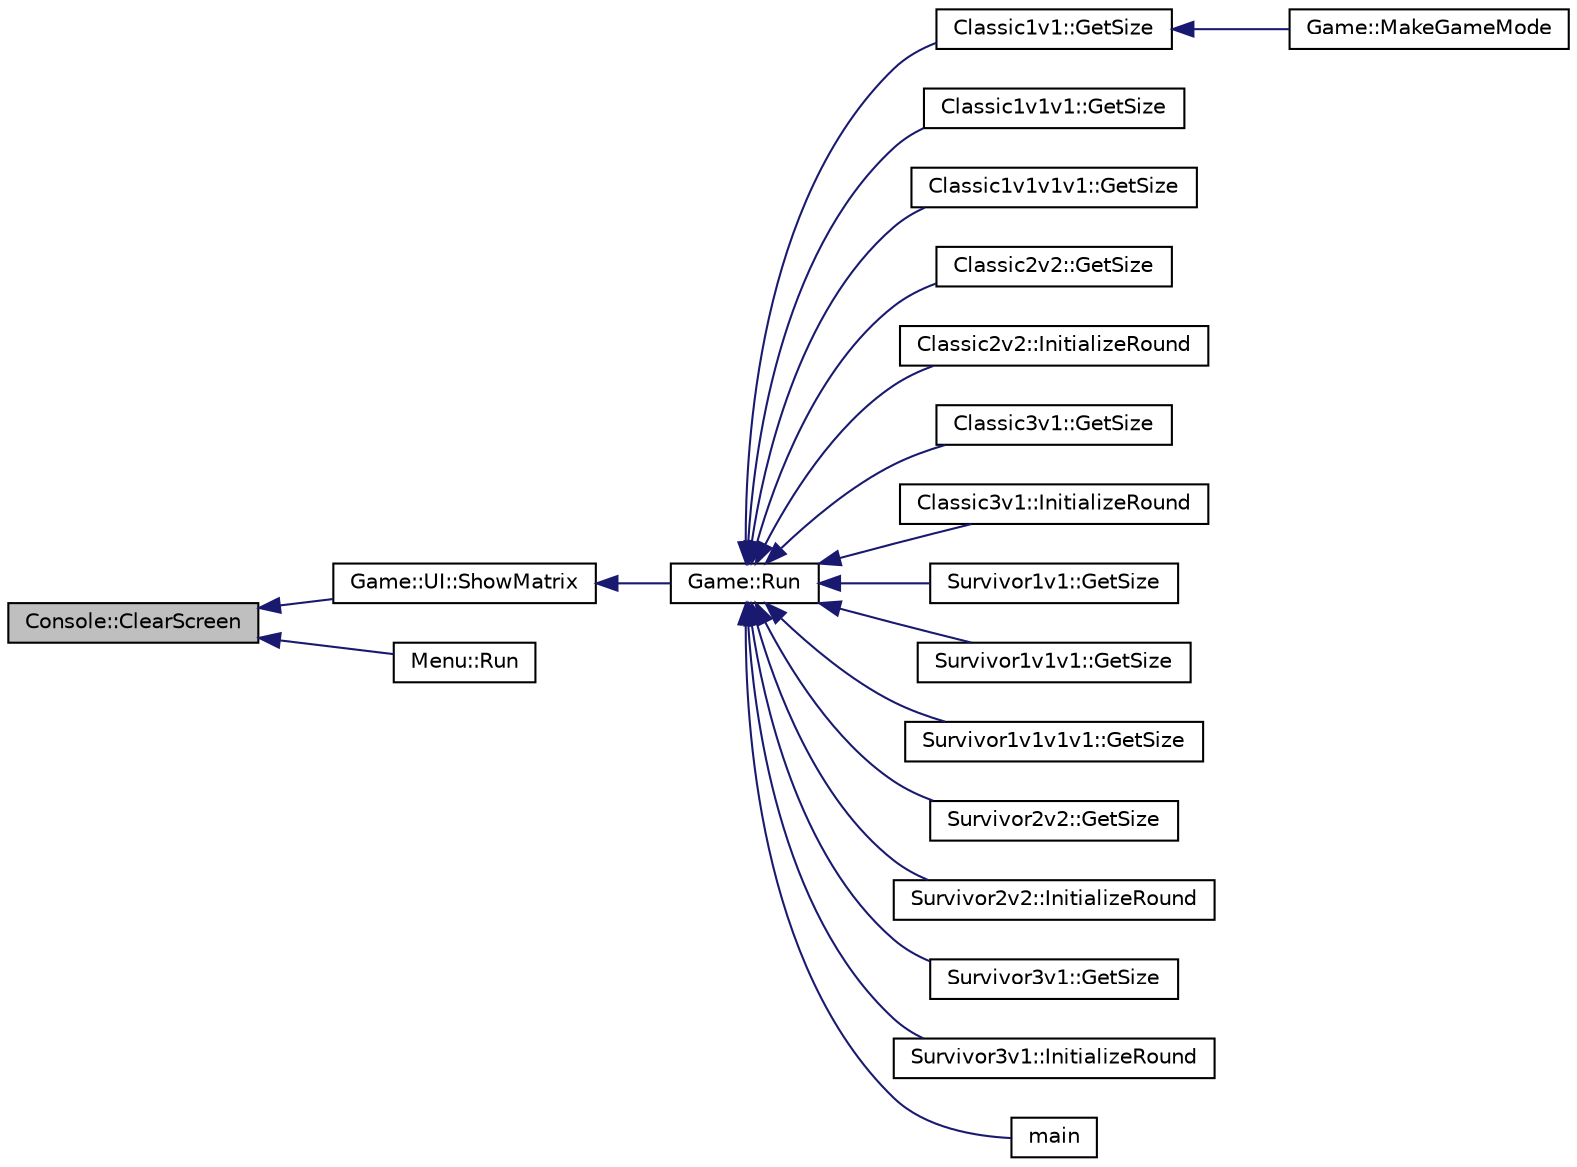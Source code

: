 digraph G
{
  edge [fontname="Helvetica",fontsize="10",labelfontname="Helvetica",labelfontsize="10"];
  node [fontname="Helvetica",fontsize="10",shape=record];
  rankdir="LR";
  Node1 [label="Console::ClearScreen",height=0.2,width=0.4,color="black", fillcolor="grey75", style="filled" fontcolor="black"];
  Node1 -> Node2 [dir="back",color="midnightblue",fontsize="10",style="solid",fontname="Helvetica"];
  Node2 [label="Game::UI::ShowMatrix",height=0.2,width=0.4,color="black", fillcolor="white", style="filled",URL="$namespace_game_1_1_u_i.html#a028894b9a13e582e1f0eb6f6dfa1c588",tooltip="Displays the borders and the game matrix, applying the correct colors to the tokens."];
  Node2 -> Node3 [dir="back",color="midnightblue",fontsize="10",style="solid",fontname="Helvetica"];
  Node3 [label="Game::Run",height=0.2,width=0.4,color="black", fillcolor="white", style="filled",URL="$namespace_game.html#a1880d9816a978b82bb91e4679743173d",tooltip="Main loop, handles just about everything."];
  Node3 -> Node4 [dir="back",color="midnightblue",fontsize="10",style="solid",fontname="Helvetica"];
  Node4 [label="Classic1v1::GetSize",height=0.2,width=0.4,color="black", fillcolor="white", style="filled",URL="$namespace_classic1v1.html#a0a1649cc7c0acc6f41fb5a14f945b08b"];
  Node4 -> Node5 [dir="back",color="midnightblue",fontsize="10",style="solid",fontname="Helvetica"];
  Node5 [label="Game::MakeGameMode",height=0.2,width=0.4,color="black", fillcolor="white", style="filled",URL="$namespace_game.html#a20caed2af94cb7f28ee1bee65f6ac4b9"];
  Node3 -> Node6 [dir="back",color="midnightblue",fontsize="10",style="solid",fontname="Helvetica"];
  Node6 [label="Classic1v1v1::GetSize",height=0.2,width=0.4,color="black", fillcolor="white", style="filled",URL="$namespace_classic1v1v1.html#afb2ed4eb4be6aab63332f1c3c4573570"];
  Node3 -> Node7 [dir="back",color="midnightblue",fontsize="10",style="solid",fontname="Helvetica"];
  Node7 [label="Classic1v1v1v1::GetSize",height=0.2,width=0.4,color="black", fillcolor="white", style="filled",URL="$namespace_classic1v1v1v1.html#a66cf6eda987178d125d9c3249ff69cd9"];
  Node3 -> Node8 [dir="back",color="midnightblue",fontsize="10",style="solid",fontname="Helvetica"];
  Node8 [label="Classic2v2::GetSize",height=0.2,width=0.4,color="black", fillcolor="white", style="filled",URL="$namespace_classic2v2.html#a423c6b8d743e7135f76745657c0d9e05"];
  Node3 -> Node9 [dir="back",color="midnightblue",fontsize="10",style="solid",fontname="Helvetica"];
  Node9 [label="Classic2v2::InitializeRound",height=0.2,width=0.4,color="black", fillcolor="white", style="filled",URL="$namespace_classic2v2.html#a1c1eec3b76d6ce5263448b60dfbecbab"];
  Node3 -> Node10 [dir="back",color="midnightblue",fontsize="10",style="solid",fontname="Helvetica"];
  Node10 [label="Classic3v1::GetSize",height=0.2,width=0.4,color="black", fillcolor="white", style="filled",URL="$namespace_classic3v1.html#aa832970ab6f9a91eccec75682d442326"];
  Node3 -> Node11 [dir="back",color="midnightblue",fontsize="10",style="solid",fontname="Helvetica"];
  Node11 [label="Classic3v1::InitializeRound",height=0.2,width=0.4,color="black", fillcolor="white", style="filled",URL="$namespace_classic3v1.html#a9f41f5039a16783ba5d9b429975c1fdd"];
  Node3 -> Node12 [dir="back",color="midnightblue",fontsize="10",style="solid",fontname="Helvetica"];
  Node12 [label="Survivor1v1::GetSize",height=0.2,width=0.4,color="black", fillcolor="white", style="filled",URL="$namespace_survivor1v1.html#acef0b30f923f594ae2f280204681bfe0"];
  Node3 -> Node13 [dir="back",color="midnightblue",fontsize="10",style="solid",fontname="Helvetica"];
  Node13 [label="Survivor1v1v1::GetSize",height=0.2,width=0.4,color="black", fillcolor="white", style="filled",URL="$namespace_survivor1v1v1.html#a70aaec44f9ad2b27313e90ed45518752"];
  Node3 -> Node14 [dir="back",color="midnightblue",fontsize="10",style="solid",fontname="Helvetica"];
  Node14 [label="Survivor1v1v1v1::GetSize",height=0.2,width=0.4,color="black", fillcolor="white", style="filled",URL="$namespace_survivor1v1v1v1.html#a092c4103ce87dc8a483c4e1e7530037c"];
  Node3 -> Node15 [dir="back",color="midnightblue",fontsize="10",style="solid",fontname="Helvetica"];
  Node15 [label="Survivor2v2::GetSize",height=0.2,width=0.4,color="black", fillcolor="white", style="filled",URL="$namespace_survivor2v2.html#a9c7a35411f8f12c0f26206cb4d4c08f7"];
  Node3 -> Node16 [dir="back",color="midnightblue",fontsize="10",style="solid",fontname="Helvetica"];
  Node16 [label="Survivor2v2::InitializeRound",height=0.2,width=0.4,color="black", fillcolor="white", style="filled",URL="$namespace_survivor2v2.html#a8a6967a52493508e985d6daf3d2ac0e3"];
  Node3 -> Node17 [dir="back",color="midnightblue",fontsize="10",style="solid",fontname="Helvetica"];
  Node17 [label="Survivor3v1::GetSize",height=0.2,width=0.4,color="black", fillcolor="white", style="filled",URL="$namespace_survivor3v1.html#a371018a188c999d6df5499b3f9e98c10"];
  Node3 -> Node18 [dir="back",color="midnightblue",fontsize="10",style="solid",fontname="Helvetica"];
  Node18 [label="Survivor3v1::InitializeRound",height=0.2,width=0.4,color="black", fillcolor="white", style="filled",URL="$namespace_survivor3v1.html#af1fbdf4a382cb327b05f8737f6fbefb3"];
  Node3 -> Node19 [dir="back",color="midnightblue",fontsize="10",style="solid",fontname="Helvetica"];
  Node19 [label="main",height=0.2,width=0.4,color="black", fillcolor="white", style="filled",URL="$main_8cpp.html#a3c04138a5bfe5d72780bb7e82a18e627",tooltip="Main file - Runnable."];
  Node1 -> Node20 [dir="back",color="midnightblue",fontsize="10",style="solid",fontname="Helvetica"];
  Node20 [label="Menu::Run",height=0.2,width=0.4,color="black", fillcolor="white", style="filled",URL="$namespace_menu.html#a06810a2534002cb48e551c882d03c845",tooltip="Displays the menu, and gets the user selection."];
}
